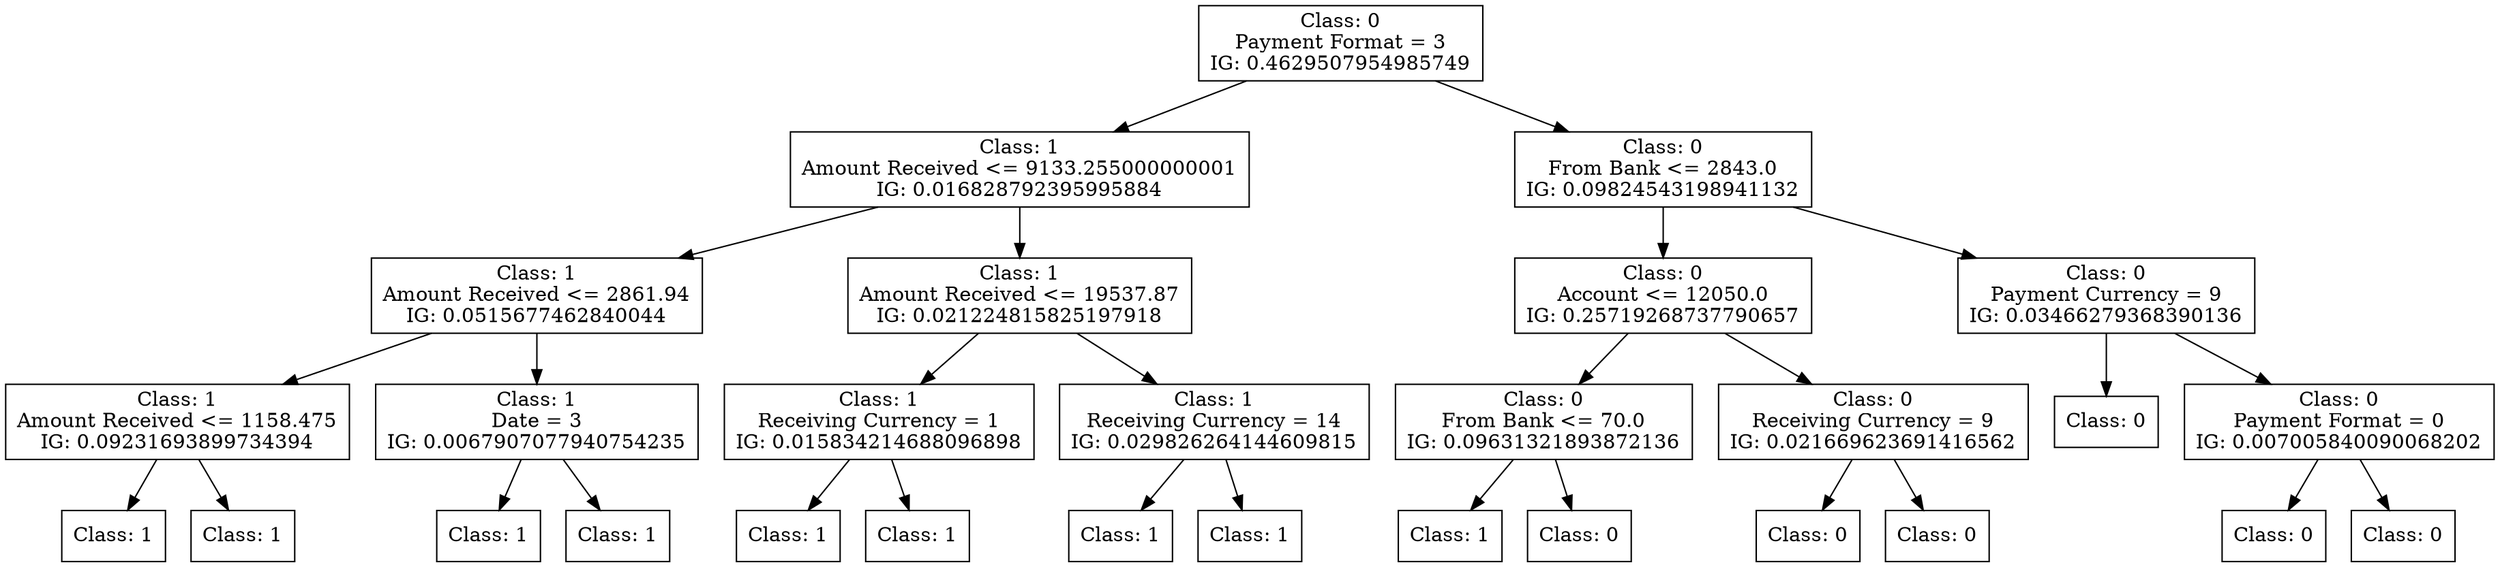 digraph DecisionTree {
	rankdir=TD;
	node [shape=box];
	2486931987936 [label="Class: 0
Payment Format = 3
IG: 0.4629507954985749"];
	2486940345408 [label="Class: 1
Amount Received <= 9133.255000000001
IG: 0.016828792395995884"];
	2486931987936 -> 2486940345408;
	2486940345552 [label="Class: 1
Amount Received <= 2861.94
IG: 0.0515677462840044"];
	2486940345408 -> 2486940345552;
	2486940345120 [label="Class: 1
Amount Received <= 1158.475
IG: 0.09231693899734394"];
	2486940345552 -> 2486940345120;
	2486940345168 [label="Class: 1
"];
	2486940345120 -> 2486940345168;
	2486940342048 [label="Class: 1
"];
	2486940345120 -> 2486940342048;
	2486940343920 [label="Class: 1
Date = 3
IG: 0.0067907077940754235"];
	2486940345552 -> 2486940343920;
	2486940344352 [label="Class: 1
"];
	2486940343920 -> 2486940344352;
	2486940343440 [label="Class: 1
"];
	2486940343920 -> 2486940343440;
	2486940345264 [label="Class: 1
Amount Received <= 19537.87
IG: 0.021224815825197918"];
	2486940345408 -> 2486940345264;
	2486940345312 [label="Class: 1
Receiving Currency = 1
IG: 0.015834214688096898"];
	2486940345264 -> 2486940345312;
	2486940342192 [label="Class: 1
"];
	2486940345312 -> 2486940342192;
	2486940344592 [label="Class: 1
"];
	2486940345312 -> 2486940344592;
	2486940343680 [label="Class: 1
Receiving Currency = 14
IG: 0.029826264144609815"];
	2486940345264 -> 2486940343680;
	2486940342624 [label="Class: 1
"];
	2486940343680 -> 2486940342624;
	2486940336576 [label="Class: 1
"];
	2486940343680 -> 2486940336576;
	2486940343344 [label="Class: 0
From Bank <= 2843.0
IG: 0.09824543198941132"];
	2486931987936 -> 2486940343344;
	2486940342816 [label="Class: 0
Account <= 12050.0
IG: 0.25719268737790657"];
	2486940343344 -> 2486940342816;
	2486940339552 [label="Class: 0
From Bank <= 70.0
IG: 0.09631321893872136"];
	2486940342816 -> 2486940339552;
	2486940345792 [label="Class: 1
"];
	2486940339552 -> 2486940345792;
	2486940344976 [label="Class: 0
"];
	2486940339552 -> 2486940344976;
	2486940346896 [label="Class: 0
Receiving Currency = 9
IG: 0.021669623691416562"];
	2486940342816 -> 2486940346896;
	2486940344304 [label="Class: 0
"];
	2486940346896 -> 2486940344304;
	2486940347376 [label="Class: 0
"];
	2486940346896 -> 2486940347376;
	2486940337200 [label="Class: 0
Payment Currency = 9
IG: 0.03466279368390136"];
	2486940343344 -> 2486940337200;
	2486940340032 [label="Class: 0
"];
	2486940337200 -> 2486940340032;
	2486940341328 [label="Class: 0
Payment Format = 0
IG: 0.007005840090068202"];
	2486940337200 -> 2486940341328;
	2486940340416 [label="Class: 0
"];
	2486940341328 -> 2486940340416;
	2486940346656 [label="Class: 0
"];
	2486940341328 -> 2486940346656;
}
